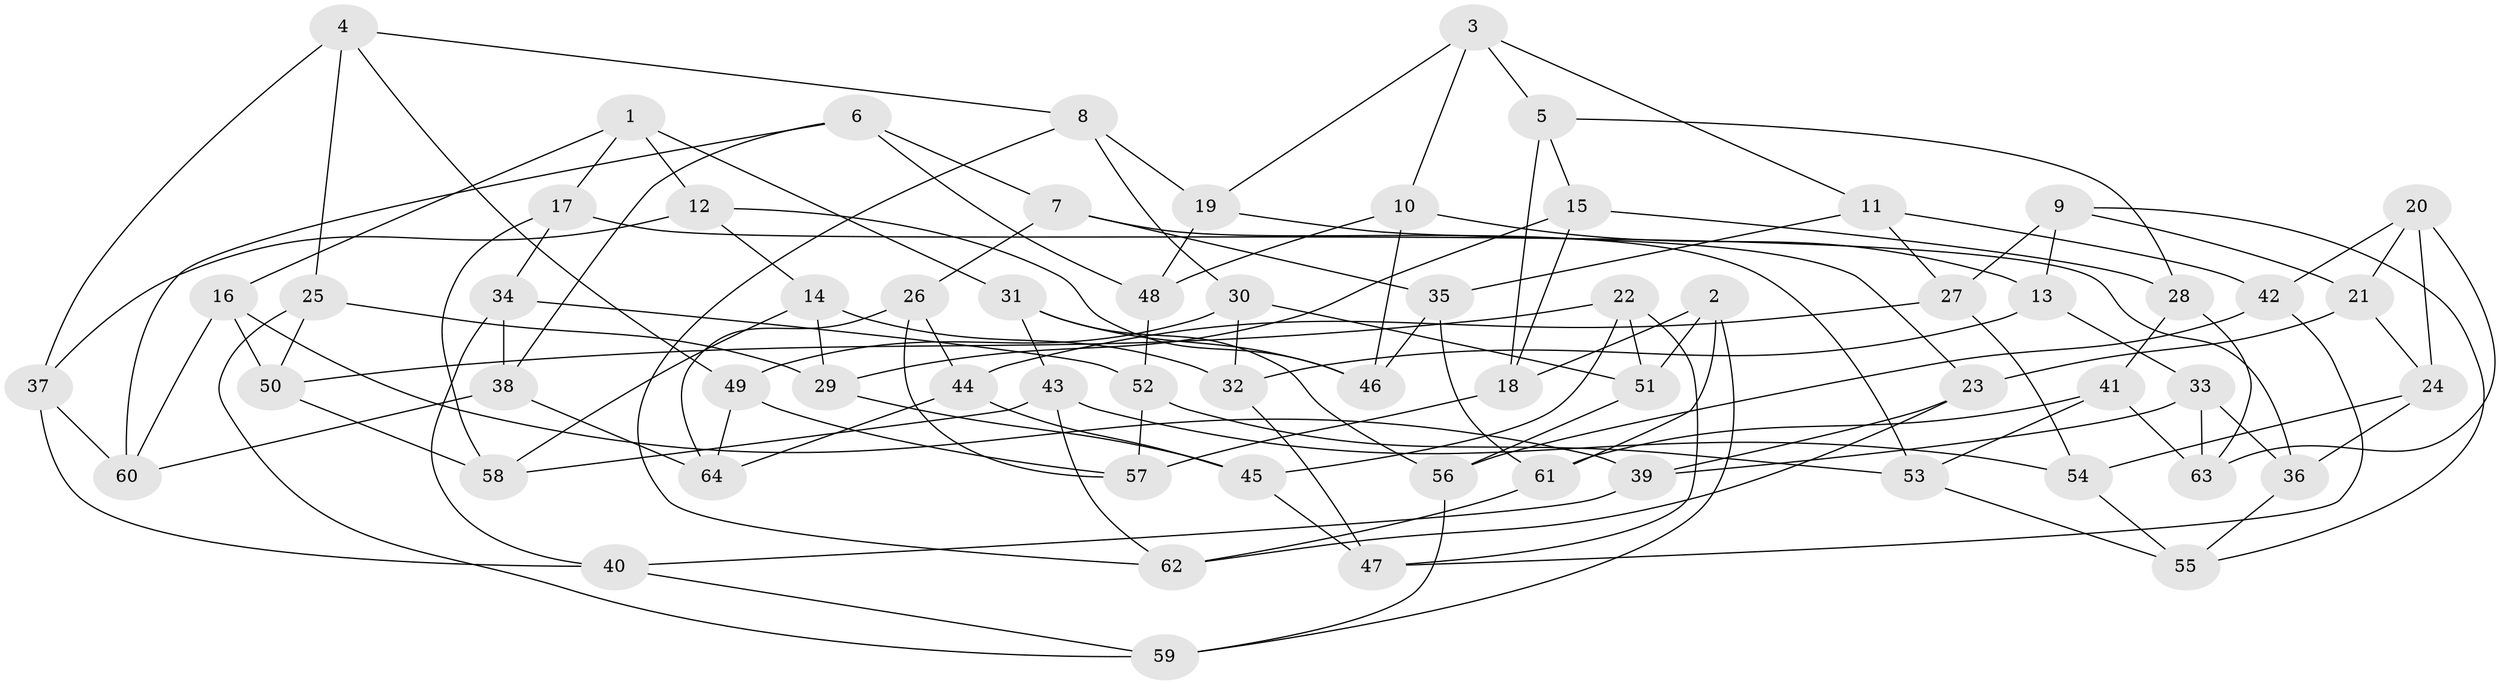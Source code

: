 // Generated by graph-tools (version 1.1) at 2025/16/03/09/25 04:16:18]
// undirected, 64 vertices, 128 edges
graph export_dot {
graph [start="1"]
  node [color=gray90,style=filled];
  1;
  2;
  3;
  4;
  5;
  6;
  7;
  8;
  9;
  10;
  11;
  12;
  13;
  14;
  15;
  16;
  17;
  18;
  19;
  20;
  21;
  22;
  23;
  24;
  25;
  26;
  27;
  28;
  29;
  30;
  31;
  32;
  33;
  34;
  35;
  36;
  37;
  38;
  39;
  40;
  41;
  42;
  43;
  44;
  45;
  46;
  47;
  48;
  49;
  50;
  51;
  52;
  53;
  54;
  55;
  56;
  57;
  58;
  59;
  60;
  61;
  62;
  63;
  64;
  1 -- 31;
  1 -- 17;
  1 -- 16;
  1 -- 12;
  2 -- 59;
  2 -- 51;
  2 -- 61;
  2 -- 18;
  3 -- 10;
  3 -- 5;
  3 -- 11;
  3 -- 19;
  4 -- 49;
  4 -- 37;
  4 -- 25;
  4 -- 8;
  5 -- 28;
  5 -- 15;
  5 -- 18;
  6 -- 38;
  6 -- 60;
  6 -- 7;
  6 -- 48;
  7 -- 26;
  7 -- 53;
  7 -- 35;
  8 -- 19;
  8 -- 30;
  8 -- 62;
  9 -- 13;
  9 -- 27;
  9 -- 21;
  9 -- 55;
  10 -- 13;
  10 -- 48;
  10 -- 46;
  11 -- 27;
  11 -- 42;
  11 -- 35;
  12 -- 14;
  12 -- 46;
  12 -- 37;
  13 -- 32;
  13 -- 33;
  14 -- 29;
  14 -- 58;
  14 -- 32;
  15 -- 28;
  15 -- 29;
  15 -- 18;
  16 -- 50;
  16 -- 39;
  16 -- 60;
  17 -- 36;
  17 -- 34;
  17 -- 58;
  18 -- 57;
  19 -- 48;
  19 -- 23;
  20 -- 42;
  20 -- 24;
  20 -- 63;
  20 -- 21;
  21 -- 24;
  21 -- 23;
  22 -- 51;
  22 -- 50;
  22 -- 45;
  22 -- 47;
  23 -- 39;
  23 -- 62;
  24 -- 36;
  24 -- 54;
  25 -- 59;
  25 -- 29;
  25 -- 50;
  26 -- 64;
  26 -- 44;
  26 -- 57;
  27 -- 44;
  27 -- 54;
  28 -- 63;
  28 -- 41;
  29 -- 45;
  30 -- 49;
  30 -- 51;
  30 -- 32;
  31 -- 46;
  31 -- 43;
  31 -- 56;
  32 -- 47;
  33 -- 39;
  33 -- 36;
  33 -- 63;
  34 -- 52;
  34 -- 40;
  34 -- 38;
  35 -- 61;
  35 -- 46;
  36 -- 55;
  37 -- 40;
  37 -- 60;
  38 -- 60;
  38 -- 64;
  39 -- 40;
  40 -- 59;
  41 -- 63;
  41 -- 53;
  41 -- 61;
  42 -- 56;
  42 -- 47;
  43 -- 58;
  43 -- 62;
  43 -- 54;
  44 -- 64;
  44 -- 45;
  45 -- 47;
  48 -- 52;
  49 -- 64;
  49 -- 57;
  50 -- 58;
  51 -- 56;
  52 -- 53;
  52 -- 57;
  53 -- 55;
  54 -- 55;
  56 -- 59;
  61 -- 62;
}
